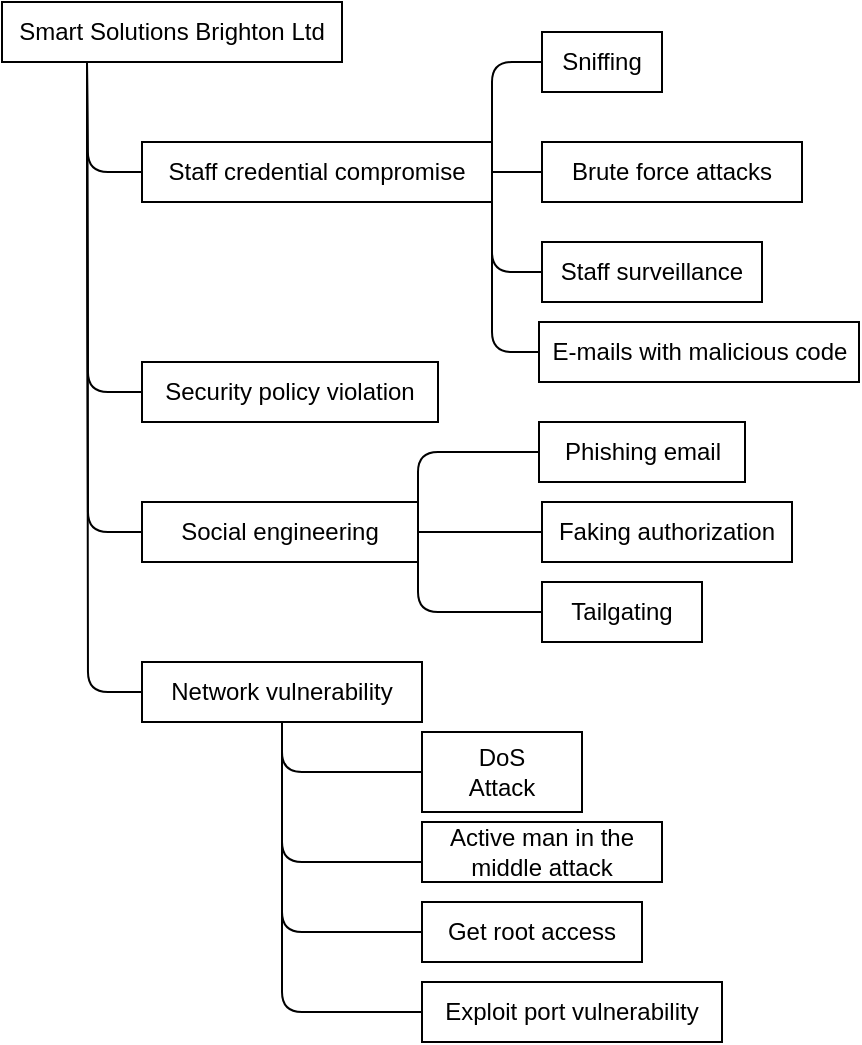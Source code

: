 <mxfile version="12.2.6" type="device" pages="1"><diagram id="_HEIKJR1vs4efjsPE6s5" name="Page-1"><mxGraphModel dx="1422" dy="713" grid="1" gridSize="10" guides="1" tooltips="1" connect="1" arrows="1" fold="1" page="1" pageScale="1" pageWidth="850" pageHeight="1100" math="0" shadow="0"><root><mxCell id="0"/><mxCell id="1" parent="0"/><mxCell id="195ooE-zGvcP2XWQtbDX-1" value="Smart Solutions Brighton Ltd" style="rounded=0;whiteSpace=wrap;html=1;" parent="1" vertex="1"><mxGeometry x="10" y="20" width="170" height="30" as="geometry"/></mxCell><mxCell id="195ooE-zGvcP2XWQtbDX-2" value="Staff credential compromise" style="rounded=0;whiteSpace=wrap;html=1;" parent="1" vertex="1"><mxGeometry x="80" y="90" width="175" height="30" as="geometry"/></mxCell><mxCell id="195ooE-zGvcP2XWQtbDX-4" value="Security policy violation" style="rounded=0;whiteSpace=wrap;html=1;" parent="1" vertex="1"><mxGeometry x="80" y="200" width="148" height="30" as="geometry"/></mxCell><mxCell id="195ooE-zGvcP2XWQtbDX-5" value="Social engineering" style="rounded=0;whiteSpace=wrap;html=1;" parent="1" vertex="1"><mxGeometry x="80" y="270" width="138" height="30" as="geometry"/></mxCell><mxCell id="195ooE-zGvcP2XWQtbDX-6" value="Network vulnerability" style="rounded=0;whiteSpace=wrap;html=1;" parent="1" vertex="1"><mxGeometry x="80" y="350" width="140" height="30" as="geometry"/></mxCell><mxCell id="195ooE-zGvcP2XWQtbDX-9" value="" style="endArrow=none;html=1;entryX=0.5;entryY=1;entryDx=0;entryDy=0;" parent="1" target="195ooE-zGvcP2XWQtbDX-6" edge="1"><mxGeometry width="50" height="50" relative="1" as="geometry"><mxPoint x="220" y="450" as="sourcePoint"/><mxPoint x="60" y="400" as="targetPoint"/><Array as="points"><mxPoint x="150" y="450"/></Array></mxGeometry></mxCell><mxCell id="195ooE-zGvcP2XWQtbDX-10" value="Active man in the middle attack" style="rounded=0;whiteSpace=wrap;html=1;" parent="1" vertex="1"><mxGeometry x="220" y="430" width="120" height="30" as="geometry"/></mxCell><mxCell id="195ooE-zGvcP2XWQtbDX-11" value="Faking authorization" style="rounded=0;whiteSpace=wrap;html=1;" parent="1" vertex="1"><mxGeometry x="280" y="270" width="125" height="30" as="geometry"/></mxCell><mxCell id="195ooE-zGvcP2XWQtbDX-12" value="" style="endArrow=none;html=1;entryX=0;entryY=0.5;entryDx=0;entryDy=0;exitX=1;exitY=0.5;exitDx=0;exitDy=0;" parent="1" source="195ooE-zGvcP2XWQtbDX-5" target="195ooE-zGvcP2XWQtbDX-11" edge="1"><mxGeometry width="50" height="50" relative="1" as="geometry"><mxPoint x="230" y="285" as="sourcePoint"/><mxPoint x="280" y="300" as="targetPoint"/></mxGeometry></mxCell><mxCell id="195ooE-zGvcP2XWQtbDX-13" value="" style="endArrow=none;html=1;entryX=0.25;entryY=1;entryDx=0;entryDy=0;exitX=0;exitY=0.5;exitDx=0;exitDy=0;" parent="1" source="195ooE-zGvcP2XWQtbDX-2" target="195ooE-zGvcP2XWQtbDX-1" edge="1"><mxGeometry width="50" height="50" relative="1" as="geometry"><mxPoint x="10" y="530" as="sourcePoint"/><mxPoint x="60" y="480" as="targetPoint"/><Array as="points"><mxPoint x="53" y="105"/></Array></mxGeometry></mxCell><mxCell id="195ooE-zGvcP2XWQtbDX-14" value="" style="endArrow=none;html=1;exitX=0;exitY=0.5;exitDx=0;exitDy=0;entryX=0.25;entryY=1;entryDx=0;entryDy=0;" parent="1" source="195ooE-zGvcP2XWQtbDX-4" target="195ooE-zGvcP2XWQtbDX-1" edge="1"><mxGeometry width="50" height="50" relative="1" as="geometry"><mxPoint x="20" y="290" as="sourcePoint"/><mxPoint x="44" y="54" as="targetPoint"/><Array as="points"><mxPoint x="53" y="215"/></Array></mxGeometry></mxCell><mxCell id="195ooE-zGvcP2XWQtbDX-15" value="" style="endArrow=none;html=1;entryX=0.25;entryY=1;entryDx=0;entryDy=0;exitX=0;exitY=0.5;exitDx=0;exitDy=0;" parent="1" source="195ooE-zGvcP2XWQtbDX-5" target="195ooE-zGvcP2XWQtbDX-1" edge="1"><mxGeometry width="50" height="50" relative="1" as="geometry"><mxPoint x="10" y="330" as="sourcePoint"/><mxPoint x="60" y="280" as="targetPoint"/><Array as="points"><mxPoint x="53" y="285"/></Array></mxGeometry></mxCell><mxCell id="195ooE-zGvcP2XWQtbDX-16" value="" style="endArrow=none;html=1;exitX=0;exitY=0.5;exitDx=0;exitDy=0;entryX=0.25;entryY=1;entryDx=0;entryDy=0;" parent="1" source="195ooE-zGvcP2XWQtbDX-6" target="195ooE-zGvcP2XWQtbDX-1" edge="1"><mxGeometry width="50" height="50" relative="1" as="geometry"><mxPoint x="30" y="400" as="sourcePoint"/><mxPoint x="23" y="90" as="targetPoint"/><Array as="points"><mxPoint x="53" y="365"/></Array></mxGeometry></mxCell><mxCell id="195ooE-zGvcP2XWQtbDX-17" value="Sniffing" style="rounded=0;whiteSpace=wrap;html=1;" parent="1" vertex="1"><mxGeometry x="280" y="35" width="60" height="30" as="geometry"/></mxCell><mxCell id="195ooE-zGvcP2XWQtbDX-18" value="Brute force attacks" style="rounded=0;whiteSpace=wrap;html=1;" parent="1" vertex="1"><mxGeometry x="280" y="90" width="130" height="30" as="geometry"/></mxCell><mxCell id="195ooE-zGvcP2XWQtbDX-20" value="Staff surveillance" style="rounded=0;whiteSpace=wrap;html=1;" parent="1" vertex="1"><mxGeometry x="280" y="140" width="110" height="30" as="geometry"/></mxCell><mxCell id="195ooE-zGvcP2XWQtbDX-21" value="Tailgating" style="rounded=0;whiteSpace=wrap;html=1;" parent="1" vertex="1"><mxGeometry x="280" y="310" width="80" height="30" as="geometry"/></mxCell><mxCell id="195ooE-zGvcP2XWQtbDX-23" value="" style="endArrow=none;html=1;entryX=0;entryY=0.5;entryDx=0;entryDy=0;exitX=1;exitY=0.5;exitDx=0;exitDy=0;" parent="1" source="195ooE-zGvcP2XWQtbDX-5" target="195ooE-zGvcP2XWQtbDX-21" edge="1"><mxGeometry width="50" height="50" relative="1" as="geometry"><mxPoint x="220" y="360" as="sourcePoint"/><mxPoint x="270" y="310" as="targetPoint"/><Array as="points"><mxPoint x="218" y="325"/></Array></mxGeometry></mxCell><mxCell id="195ooE-zGvcP2XWQtbDX-24" value="" style="endArrow=none;html=1;entryX=0;entryY=0.5;entryDx=0;entryDy=0;exitX=1;exitY=0.5;exitDx=0;exitDy=0;" parent="1" source="195ooE-zGvcP2XWQtbDX-2" target="195ooE-zGvcP2XWQtbDX-20" edge="1"><mxGeometry width="50" height="50" relative="1" as="geometry"><mxPoint x="230" y="210" as="sourcePoint"/><mxPoint x="280" y="160" as="targetPoint"/><Array as="points"><mxPoint x="255" y="155"/></Array></mxGeometry></mxCell><mxCell id="195ooE-zGvcP2XWQtbDX-25" value="" style="endArrow=none;html=1;entryX=0;entryY=0.5;entryDx=0;entryDy=0;exitX=1;exitY=0.5;exitDx=0;exitDy=0;" parent="1" source="195ooE-zGvcP2XWQtbDX-2" target="195ooE-zGvcP2XWQtbDX-18" edge="1"><mxGeometry width="50" height="50" relative="1" as="geometry"><mxPoint x="200" y="190" as="sourcePoint"/><mxPoint x="250" y="140" as="targetPoint"/></mxGeometry></mxCell><mxCell id="195ooE-zGvcP2XWQtbDX-26" value="" style="endArrow=none;html=1;entryX=0;entryY=0.5;entryDx=0;entryDy=0;exitX=1;exitY=0.5;exitDx=0;exitDy=0;" parent="1" source="195ooE-zGvcP2XWQtbDX-2" target="195ooE-zGvcP2XWQtbDX-17" edge="1"><mxGeometry width="50" height="50" relative="1" as="geometry"><mxPoint x="190" y="190" as="sourcePoint"/><mxPoint x="240" y="140" as="targetPoint"/><Array as="points"><mxPoint x="255" y="50"/></Array></mxGeometry></mxCell><mxCell id="195ooE-zGvcP2XWQtbDX-27" value="DoS&lt;br&gt;Attack" style="rounded=0;whiteSpace=wrap;html=1;" parent="1" vertex="1"><mxGeometry x="220" y="385" width="80" height="40" as="geometry"/></mxCell><mxCell id="195ooE-zGvcP2XWQtbDX-28" value="Get root access" style="rounded=0;whiteSpace=wrap;html=1;" parent="1" vertex="1"><mxGeometry x="220" y="470" width="110" height="30" as="geometry"/></mxCell><mxCell id="195ooE-zGvcP2XWQtbDX-29" value="Exploit port vulnerability" style="rounded=0;whiteSpace=wrap;html=1;" parent="1" vertex="1"><mxGeometry x="220" y="510" width="150" height="30" as="geometry"/></mxCell><mxCell id="195ooE-zGvcP2XWQtbDX-30" value="Phishing email" style="rounded=0;whiteSpace=wrap;html=1;" parent="1" vertex="1"><mxGeometry x="278.5" y="230" width="103" height="30" as="geometry"/></mxCell><mxCell id="195ooE-zGvcP2XWQtbDX-32" value="E-mails with malicious code" style="rounded=0;whiteSpace=wrap;html=1;" parent="1" vertex="1"><mxGeometry x="278.5" y="180" width="160" height="30" as="geometry"/></mxCell><mxCell id="195ooE-zGvcP2XWQtbDX-33" value="" style="endArrow=none;html=1;entryX=0;entryY=0.5;entryDx=0;entryDy=0;exitX=1;exitY=0.5;exitDx=0;exitDy=0;" parent="1" source="195ooE-zGvcP2XWQtbDX-5" target="195ooE-zGvcP2XWQtbDX-30" edge="1"><mxGeometry width="50" height="50" relative="1" as="geometry"><mxPoint x="220" y="360" as="sourcePoint"/><mxPoint x="270" y="310" as="targetPoint"/><Array as="points"><mxPoint x="218" y="245"/></Array></mxGeometry></mxCell><mxCell id="195ooE-zGvcP2XWQtbDX-34" value="" style="endArrow=none;html=1;entryX=0;entryY=0.5;entryDx=0;entryDy=0;exitX=1;exitY=0.5;exitDx=0;exitDy=0;" parent="1" source="195ooE-zGvcP2XWQtbDX-2" target="195ooE-zGvcP2XWQtbDX-32" edge="1"><mxGeometry width="50" height="50" relative="1" as="geometry"><mxPoint x="180" y="360" as="sourcePoint"/><mxPoint x="230" y="310" as="targetPoint"/><Array as="points"><mxPoint x="255" y="195"/></Array></mxGeometry></mxCell><mxCell id="195ooE-zGvcP2XWQtbDX-35" value="" style="endArrow=none;html=1;entryX=0;entryY=0.5;entryDx=0;entryDy=0;exitX=0.5;exitY=1;exitDx=0;exitDy=0;" parent="1" source="195ooE-zGvcP2XWQtbDX-6" target="195ooE-zGvcP2XWQtbDX-27" edge="1"><mxGeometry width="50" height="50" relative="1" as="geometry"><mxPoint x="110" y="490" as="sourcePoint"/><mxPoint x="160" y="440" as="targetPoint"/><Array as="points"><mxPoint x="150" y="405"/></Array></mxGeometry></mxCell><mxCell id="195ooE-zGvcP2XWQtbDX-36" value="" style="endArrow=none;html=1;entryX=0.5;entryY=1;entryDx=0;entryDy=0;exitX=0;exitY=0.5;exitDx=0;exitDy=0;" parent="1" source="195ooE-zGvcP2XWQtbDX-28" target="195ooE-zGvcP2XWQtbDX-6" edge="1"><mxGeometry width="50" height="50" relative="1" as="geometry"><mxPoint x="140" y="520" as="sourcePoint"/><mxPoint x="190" y="470" as="targetPoint"/><Array as="points"><mxPoint x="150" y="485"/></Array></mxGeometry></mxCell><mxCell id="195ooE-zGvcP2XWQtbDX-37" value="" style="endArrow=none;html=1;entryX=0.5;entryY=1;entryDx=0;entryDy=0;exitX=0;exitY=0.5;exitDx=0;exitDy=0;" parent="1" source="195ooE-zGvcP2XWQtbDX-29" target="195ooE-zGvcP2XWQtbDX-6" edge="1"><mxGeometry width="50" height="50" relative="1" as="geometry"><mxPoint x="100" y="580" as="sourcePoint"/><mxPoint x="150" y="530" as="targetPoint"/><Array as="points"><mxPoint x="150" y="525"/></Array></mxGeometry></mxCell></root></mxGraphModel></diagram></mxfile>